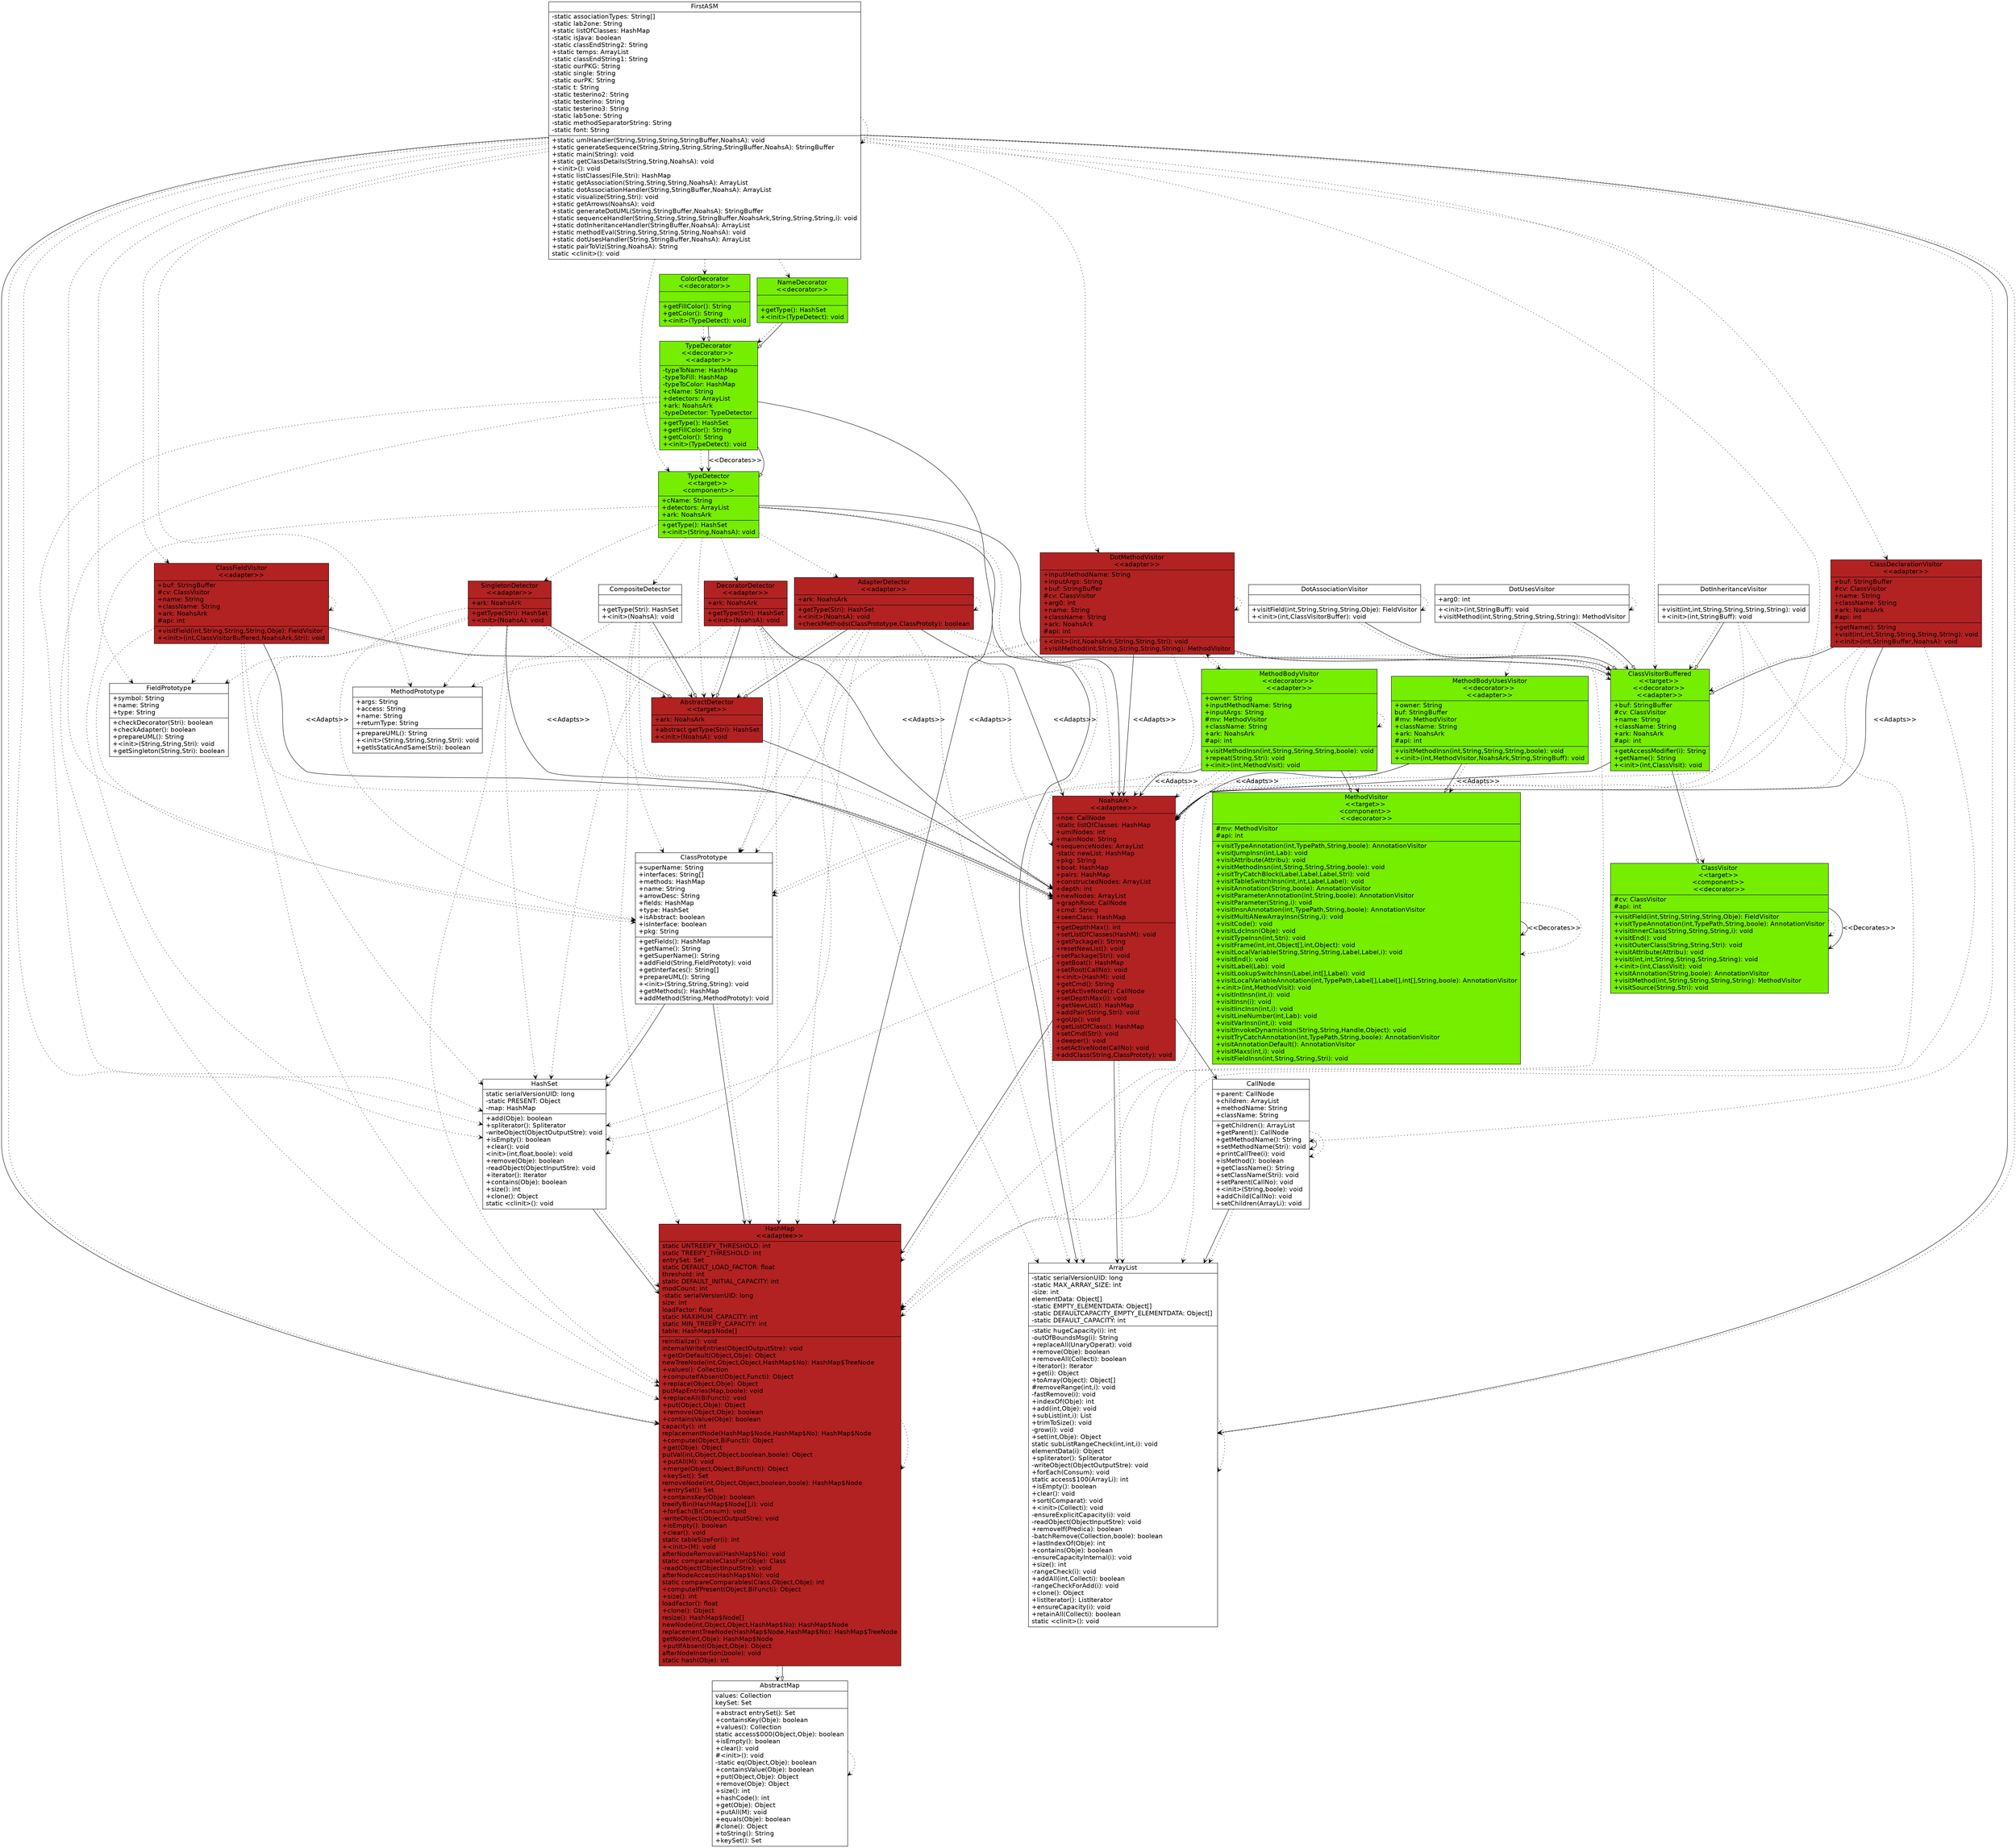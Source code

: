 digraph G{
	fontname = "Bitstream Vera Sans"
	fontsize = 16

node [
	fontname = "Bitstream Vera Sans"
	fontsize = 16

 shape = "record"
]
edge [
	fontname = "Bitstream Vera Sans"
	fontsize = 16
]
MethodPrototype [ 
center=true
    label="{MethodPrototype|+args: String \l+access: String \l+name: String \l+returnType: String \l | +prepareUML(): String\l+\<init\>(String,String,String,Stri): void\l+getIsStaticAndSame(Stri): boolean\l}"color = black
style = filled 
 fillcolor = white
]
HashMap [ 
center=true
    label="{HashMap\n\<\<adaptee\>\>|static UNTREEIFY_THRESHOLD: int \lstatic TREEIFY_THRESHOLD: int \lentrySet: Set \lstatic DEFAULT_LOAD_FACTOR: float \lthreshold: int \lstatic DEFAULT_INITIAL_CAPACITY: int \lmodCount: int \l-static serialVersionUID: long \lsize: int \lloadFactor: float \lstatic MAXIMUM_CAPACITY: int \lstatic MIN_TREEIFY_CAPACITY: int \ltable: HashMap$Node[] \l | reinitialize(): void\linternalWriteEntries(ObjectOutputStre): void\l+getOrDefault(Object,Obje): Object\lnewTreeNode(int,Object,Object,HashMap$No): HashMap$TreeNode\l+values(): Collection\l+computeIfAbsent(Object,Functi): Object\l+replace(Object,Obje): Object\lputMapEntries(Map,boole): void\l+replaceAll(BiFuncti): void\l+put(Object,Obje): Object\l+remove(Object,Obje): boolean\l+containsValue(Obje): boolean\lcapacity(): int\lreplacementNode(HashMap$Node,HashMap$No): HashMap$Node\l+compute(Object,BiFuncti): Object\l+get(Obje): Object\lputVal(int,Object,Object,boolean,boole): Object\l+putAll(M): void\l+merge(Object,Object,BiFuncti): Object\l+keySet(): Set\lremoveNode(int,Object,Object,boolean,boole): HashMap$Node\l+entrySet(): Set\l+containsKey(Obje): boolean\ltreeifyBin(HashMap$Node[],i): void\l+forEach(BiConsum): void\l-writeObject(ObjectOutputStre): void\l+isEmpty(): boolean\l+clear(): void\lstatic tableSizeFor(i): int\l+\<init\>(M): void\lafterNodeRemoval(HashMap$No): void\lstatic comparableClassFor(Obje): Class\l-readObject(ObjectInputStre): void\lafterNodeAccess(HashMap$No): void\lstatic compareComparables(Class,Object,Obje): int\l+computeIfPresent(Object,BiFuncti): Object\l+size(): int\lloadFactor(): float\l+clone(): Object\lresize(): HashMap$Node[]\lnewNode(int,Object,Object,HashMap$No): HashMap$Node\lreplacementTreeNode(HashMap$Node,HashMap$No): HashMap$TreeNode\lgetNode(int,Obje): HashMap$Node\l+putIfAbsent(Object,Obje): Object\lafterNodeInsertion(boole): void\lstatic hash(Obje): int\l}"color = black
style = filled 
 fillcolor = firebrick
]
ArrayList [ 
center=true
    label="{ArrayList|-static serialVersionUID: long \l-static MAX_ARRAY_SIZE: int \l-size: int \lelementData: Object[] \l-static EMPTY_ELEMENTDATA: Object[] \l-static DEFAULTCAPACITY_EMPTY_ELEMENTDATA: Object[] \l-static DEFAULT_CAPACITY: int \l | -static hugeCapacity(i): int\l-outOfBoundsMsg(i): String\l+replaceAll(UnaryOperat): void\l+remove(Obje): boolean\l+removeAll(Collecti): boolean\l+iterator(): Iterator\l+get(i): Object\l+toArray(Object): Object[]\l#removeRange(int,i): void\l-fastRemove(i): void\l+indexOf(Obje): int\l+add(int,Obje): void\l+subList(int,i): List\l+trimToSize(): void\l-grow(i): void\l+set(int,Obje): Object\lstatic subListRangeCheck(int,int,i): void\lelementData(i): Object\l+spliterator(): Spliterator\l-writeObject(ObjectOutputStre): void\l+forEach(Consum): void\lstatic access$100(ArrayLi): int\l+isEmpty(): boolean\l+clear(): void\l+sort(Comparat): void\l+\<init\>(Collecti): void\l-ensureExplicitCapacity(i): void\l-readObject(ObjectInputStre): void\l+removeIf(Predica): boolean\l-batchRemove(Collection,boole): boolean\l+lastIndexOf(Obje): int\l+contains(Obje): boolean\l-ensureCapacityInternal(i): void\l+size(): int\l-rangeCheck(i): void\l+addAll(int,Collecti): boolean\l-rangeCheckForAdd(i): void\l+clone(): Object\l+listIterator(): ListIterator\l+ensureCapacity(i): void\l+retainAll(Collecti): boolean\lstatic \<clinit\>(): void\l}"color = black
style = filled 
 fillcolor = white
]
MethodBodyUsesVisitor [ 
center=true
    label="{MethodBodyUsesVisitor\n\<\<decorator\>\> \n\<\<adapter\>\>|+owner: String \lbuf: StringBuffer \l#mv: MethodVisitor \l+className: String \l+ark: NoahsArk \l#api: int \l | +visitMethodInsn(int,String,String,String,boole): void\l+\<init\>(int,MethodVisitor,NoahsArk,String,StringBuff): void\l}"color = black
style = filled 
 fillcolor = chartreuse2
]
MethodBodyVisitor [ 
center=true
    label="{MethodBodyVisitor\n\<\<decorator\>\> \n\<\<adapter\>\>|+owner: String \l+inputMethodName: String \l+inputArgs: String \l#mv: MethodVisitor \l+className: String \l+ark: NoahsArk \l#api: int \l | +visitMethodInsn(int,String,String,String,boole): void\l+repeat(String,Stri): void\l+\<init\>(int,MethodVisit): void\l}"color = black
style = filled 
 fillcolor = chartreuse2
]
NoahsArk [ 
center=true
    label="{NoahsArk\n\<\<adaptee\>\>|+noe: CallNode \l-static listOfClasses: HashMap \l+umlNodes: int \l+mainNode: String \l+sequenceNodes: ArrayList \l-static newList: HashMap \l+pkg: String \l+boat: HashMap \l+pairs: HashMap \l+constructedNodes: ArrayList \l+depth: int \l+newNodes: ArrayList \l+graphRoot: CallNode \l+cmd: String \l+seenClass: HashMap \l | +getDepthMax(): int\l+setListOfClasses(HashM): void\l+getPackage(): String\l+resetNewList(): void\l+setPackage(Stri): void\l+getBoat(): HashMap\l+setRoot(CallNo): void\l+\<init\>(HashM): void\l+getCmd(): String\l+getActiveNode(): CallNode\l+setDepthMax(i): void\l+getNewList(): HashMap\l+addPair(String,Stri): void\l+goUp(): void\l+getListOfClass(): HashMap\l+setCmd(Stri): void\l+deeper(): void\l+setActiveNode(CallNo): void\l+addClass(String,ClassPrototy): void\l}"color = black
style = filled 
 fillcolor = firebrick
]
ClassVisitor [ 
center=true
    label="{ClassVisitor\n\<\<target\>\> \n\<\component\>\> \n\<\<decorator\>\>|#cv: ClassVisitor \l#api: int \l | +visitField(int,String,String,String,Obje): FieldVisitor\l+visitTypeAnnotation(int,TypePath,String,boole): AnnotationVisitor\l+visitInnerClass(String,String,String,i): void\l+visitEnd(): void\l+visitOuterClass(String,String,Stri): void\l+visitAttribute(Attribu): void\l+visit(int,int,String,String,String,String): void\l+\<init\>(int,ClassVisit): void\l+visitAnnotation(String,boole): AnnotationVisitor\l+visitMethod(int,String,String,String,String): MethodVisitor\l+visitSource(String,Stri): void\l}"color = black
style = filled 
 fillcolor = chartreuse2
]
ClassDeclarationVisitor [ 
center=true
    label="{ClassDeclarationVisitor\n\<\<adapter\>\>|+buf: StringBuffer \l#cv: ClassVisitor \l+name: String \l+className: String \l+ark: NoahsArk \l#api: int \l | +getName(): String\l+visit(int,int,String,String,String,String): void\l+\<init\>(int,StringBuffer,NoahsA): void\l}"color = black
style = filled 
 fillcolor = firebrick
]
FieldPrototype [ 
center=true
    label="{FieldPrototype|+symbol: String \l+name: String \l+type: String \l | +checkDecorator(Stri): boolean\l+checkAdapter(): boolean\l+prepareUML(): String\l+\<init\>(String,String,Stri): void\l+getSingleton(String,Stri): boolean\l}"color = black
style = filled 
 fillcolor = white
]
DotUsesVisitor [ 
center=true
    label="{DotUsesVisitor|+arg0: int \l | +\<init\>(int,StringBuff): void\l+visitMethod(int,String,String,String,String): MethodVisitor\l}"color = black
style = filled 
 fillcolor = white
]
MethodVisitor [ 
center=true
    label="{MethodVisitor\n\<\<target\>\> \n\<\component\>\> \n\<\<decorator\>\>|#mv: MethodVisitor \l#api: int \l | +visitTypeAnnotation(int,TypePath,String,boole): AnnotationVisitor\l+visitJumpInsn(int,Lab): void\l+visitAttribute(Attribu): void\l+visitMethodInsn(int,String,String,String,boole): void\l+visitTryCatchBlock(Label,Label,Label,Stri): void\l+visitTableSwitchInsn(int,int,Label,Label): void\l+visitAnnotation(String,boole): AnnotationVisitor\l+visitParameterAnnotation(int,String,boole): AnnotationVisitor\l+visitParameter(String,i): void\l+visitInsnAnnotation(int,TypePath,String,boole): AnnotationVisitor\l+visitMultiANewArrayInsn(String,i): void\l+visitCode(): void\l+visitLdcInsn(Obje): void\l+visitTypeInsn(int,Stri): void\l+visitFrame(int,int,Object[],int,Object): void\l+visitLocalVariable(String,String,String,Label,Label,i): void\l+visitEnd(): void\l+visitLabel(Lab): void\l+visitLookupSwitchInsn(Label,int[],Label): void\l+visitLocalVariableAnnotation(int,TypePath,Label[],Label[],int[],String,boole): AnnotationVisitor\l+\<init\>(int,MethodVisit): void\l+visitIntInsn(int,i): void\l+visitInsn(i): void\l+visitIincInsn(int,i): void\l+visitLineNumber(int,Lab): void\l+visitVarInsn(int,i): void\l+visitInvokeDynamicInsn(String,String,Handle,Object): void\l+visitTryCatchAnnotation(int,TypePath,String,boole): AnnotationVisitor\l+visitAnnotationDefault(): AnnotationVisitor\l+visitMaxs(int,i): void\l+visitFieldInsn(int,String,String,Stri): void\l}"color = black
style = filled 
 fillcolor = chartreuse2
]
NameDecorator [ 
center=true
    label="{NameDecorator\n\<\<decorator\>\>| | +getType(): HashSet\l+\<init\>(TypeDetect): void\l}"color = black
style = filled 
 fillcolor = chartreuse2
]
AbstractMap [ 
center=true
    label="{AbstractMap|values: Collection \lkeySet: Set \l | +abstract entrySet(): Set\l+containsKey(Obje): boolean\l+values(): Collection\lstatic access$000(Object,Obje): boolean\l+isEmpty(): boolean\l+clear(): void\l#\<init\>(): void\l-static eq(Object,Obje): boolean\l+containsValue(Obje): boolean\l+put(Object,Obje): Object\l+remove(Obje): Object\l+size(): int\l+hashCode(): int\l+get(Obje): Object\l+putAll(M): void\l+equals(Obje): boolean\l#clone(): Object\l+toString(): String\l+keySet(): Set\l}"color = black
style = filled 
 fillcolor = white
]
ClassFieldVisitor [ 
center=true
    label="{ClassFieldVisitor\n\<\<adapter\>\>|+buf: StringBuffer \l#cv: ClassVisitor \l+name: String \l+className: String \l+ark: NoahsArk \l#api: int \l | +visitField(int,String,String,String,Obje): FieldVisitor\l+\<init\>(int,ClassVisitorBuffered,NoahsArk,Stri): void\l}"color = black
style = filled 
 fillcolor = firebrick
]
FirstASM [ 
center=true
    label="{FirstASM|-static associationTypes: String[] \l-static lab2one: String \l+static listOfClasses: HashMap \l-static isJava: boolean \l-static classEndString2: String \l+static temps: ArrayList \l-static classEndString1: String \l-static ourPKG: String \l-static single: String \l-static ourPK: String \l-static t: String \l-static testerino2: String \l-static testerino: String \l-static testerino3: String \l-static lab5one: String \l-static methodSeparatorString: String \l-static font: String \l | +static umlHandler(String,String,String,StringBuffer,NoahsA): void\l+static generateSequence(String,String,String,String,StringBuffer,NoahsA): StringBuffer\l+static main(String): void\l+static getClassDetails(String,String,NoahsA): void\l+\<init\>(): void\l+static listClasses(File,Stri): HashMap\l+static getAssociation(String,String,String,NoahsA): ArrayList\l+static dotAssociationHandler(String,StringBuffer,NoahsA): ArrayList\l+static visualize(String,Stri): void\l+static getArrows(NoahsA): void\l+static generateDotUML(String,StringBuffer,NoahsA): StringBuffer\l+static sequenceHandler(String,String,String,StringBuffer,NoahsArk,String,String,String,i): void\l+static dotInheritanceHandler(StringBuffer,NoahsA): ArrayList\l+static methodEval(String,String,String,String,NoahsA): void\l+static dotUsesHandler(String,StringBuffer,NoahsA): ArrayList\l+static pairToViz(String,NoahsA): String\lstatic \<clinit\>(): void\l}"color = black
style = filled 
 fillcolor = white
]
TypeDetector [ 
center=true
    label="{TypeDetector\n\<\<target\>\> \n\<\component\>\>|+cName: String \l+detectors: ArrayList \l+ark: NoahsArk \l | +getType(): HashSet\l+\<init\>(String,NoahsA): void\l}"color = black
style = filled 
 fillcolor = chartreuse2
]
HashSet [ 
center=true
    label="{HashSet|static serialVersionUID: long \l-static PRESENT: Object \l-map: HashMap \l | +add(Obje): boolean\l+spliterator(): Spliterator\l-writeObject(ObjectOutputStre): void\l+isEmpty(): boolean\l+clear(): void\l\<init\>(int,float,boole): void\l+remove(Obje): boolean\l-readObject(ObjectInputStre): void\l+iterator(): Iterator\l+contains(Obje): boolean\l+size(): int\l+clone(): Object\lstatic \<clinit\>(): void\l}"color = black
style = filled 
 fillcolor = white
]
DecoratorDetector [ 
center=true
    label="{DecoratorDetector\n\<\<adapter\>\>|+ark: NoahsArk \l | +getType(Stri): HashSet\l+\<init\>(NoahsA): void\l}"color = black
style = filled 
 fillcolor = firebrick
]
AbstractDetector [ 
center=true
    label="{AbstractDetector\n\<\<target\>\>|+ark: NoahsArk \l | +abstract getType(Stri): HashSet\l+\<init\>(NoahsA): void\l}"color = black
style = filled 
 fillcolor = firebrick
]
CompositeDetector [ 
center=true
    label="{CompositeDetector| | +getType(Stri): HashSet\l+\<init\>(NoahsA): void\l}"color = black
style = filled 
 fillcolor = white
]
ClassVisitorBuffered [ 
center=true
    label="{ClassVisitorBuffered\n\<\<target\>\> \n\<\<decorator\>\> \n\<\<adapter\>\>|+buf: StringBuffer \l#cv: ClassVisitor \l+name: String \l+className: String \l+ark: NoahsArk \l#api: int \l | +getAccessModifier(i): String\l+getName(): String\l+\<init\>(int,ClassVisit): void\l}"color = black
style = filled 
 fillcolor = chartreuse2
]
DotMethodVisitor [ 
center=true
    label="{DotMethodVisitor\n\<\<adapter\>\>|+inputMethodName: String \l+inputArgs: String \l+buf: StringBuffer \l#cv: ClassVisitor \l+arg0: int \l+name: String \l+className: String \l+ark: NoahsArk \l#api: int \l | +\<init\>(int,NoahsArk,String,String,Stri): void\l+visitMethod(int,String,String,String,String): MethodVisitor\l}"color = black
style = filled 
 fillcolor = firebrick
]
TypeDecorator [ 
center=true
    label="{TypeDecorator\n\<\<decorator\>\> \n\<\<adapter\>\>|-typeToName: HashMap \l-typeToFill: HashMap \l-typeToColor: HashMap \l+cName: String \l+detectors: ArrayList \l+ark: NoahsArk \l-typeDetector: TypeDetector \l | +getType(): HashSet\l+getFillColor(): String\l+getColor(): String\l+\<init\>(TypeDetect): void\l}"color = black
style = filled 
 fillcolor = chartreuse2
]
SingletonDetector [ 
center=true
    label="{SingletonDetector\n\<\<adapter\>\>|+ark: NoahsArk \l | +getType(Stri): HashSet\l+\<init\>(NoahsA): void\l}"color = black
style = filled 
 fillcolor = firebrick
]
CallNode [ 
center=true
    label="{CallNode|+parent: CallNode \l+children: ArrayList \l+methodName: String \l+className: String \l | +getChildren(): ArrayList\l+getParent(): CallNode\l+getMethodName(): String\l+setMethodName(Stri): void\l+printCallTree(i): void\l+isMethod(): boolean\l+getClassName(): String\l+setClassName(Stri): void\l+setParent(CallNo): void\l+\<init\>(String,boole): void\l+addChild(CallNo): void\l+setChildren(ArrayLi): void\l}"color = black
style = filled 
 fillcolor = white
]
ColorDecorator [ 
center=true
    label="{ColorDecorator\n\<\<decorator\>\>| | +getFillColor(): String\l+getColor(): String\l+\<init\>(TypeDetect): void\l}"color = black
style = filled 
 fillcolor = chartreuse2
]
AdapterDetector [ 
center=true
    label="{AdapterDetector\n\<\<adapter\>\>|+ark: NoahsArk \l | +getType(Stri): HashSet\l+\<init\>(NoahsA): void\l+checkMethods(ClassPrototype,ClassPrototy): boolean\l}"color = black
style = filled 
 fillcolor = firebrick
]
ClassPrototype [ 
center=true
    label="{ClassPrototype|+superName: String \l+interfaces: String[] \l+methods: HashMap \l+name: String \l+arrowDesc: String \l+fields: HashMap \l+type: HashSet \l+isAbstract: boolean \l+isInterface: boolean \l+pkg: String \l | +getFields(): HashMap\l+getName(): String\l+getSuperName(): String\l+addField(String,FieldPrototy): void\l+getInterfaces(): String[]\l+prepareUML(): String\l+\<init\>(String,String,String): void\l+getMethods(): HashMap\l+addMethod(String,MethodPrototy): void\l}"color = black
style = filled 
 fillcolor = white
]
DotInheritanceVisitor [ 
center=true
    label="{DotInheritanceVisitor| | +visit(int,int,String,String,String,String): void\l+\<init\>(int,StringBuff): void\l}"color = black
style = filled 
 fillcolor = white
]
DotAssociationVisitor [ 
center=true
    label="{DotAssociationVisitor| | +visitField(int,String,String,String,Obje): FieldVisitor\l+\<init\>(int,ClassVisitorBuffer): void\l}"color = black
style = filled 
 fillcolor = white
]
HashMap -> AbstractMap[arrowhead = vee, style = dotted]
HashMap -> AbstractMap [arrowhead = onormal]
HashMap -> HashMap[arrowhead = vee, style = dotted]
ArrayList -> ArrayList[arrowhead = vee, style = dotted]
MethodBodyUsesVisitor -> NoahsArk [arrowhead = vee,label="\<\<Adapts\>\>"]
MethodBodyUsesVisitor -> MethodVisitor [arrowhead = onormal]
MethodBodyUsesVisitor -> NoahsArk[arrowhead = vee, style = dotted]
MethodBodyUsesVisitor -> MethodVisitor[arrowhead = vee, style = dotted]
MethodBodyVisitor -> ClassPrototype[arrowhead = vee, style = dotted]
MethodBodyVisitor -> NoahsArk [arrowhead = vee,label="\<\<Adapts\>\>"]
MethodBodyVisitor -> MethodVisitor [arrowhead = onormal]
MethodBodyVisitor -> DotMethodVisitor[arrowhead = vee, style = dotted]
MethodBodyVisitor -> MethodBodyVisitor[arrowhead = vee, style = dotted]
MethodBodyVisitor -> NoahsArk[arrowhead = vee, style = dotted]
MethodBodyVisitor -> ArrayList[arrowhead = vee, style = dotted]
MethodBodyVisitor -> MethodVisitor[arrowhead = vee, style = dotted]
MethodBodyVisitor -> HashMap[arrowhead = vee, style = dotted]
NoahsArk -> ArrayList[arrowhead = vee]
NoahsArk -> HashSet[arrowhead = vee, style = dotted]
NoahsArk -> CallNode[arrowhead = vee]
NoahsArk -> HashMap[arrowhead = vee]
NoahsArk -> ArrayList[arrowhead = vee, style = dotted]
NoahsArk -> HashMap[arrowhead = vee, style = dotted]
ClassVisitor -> ClassVisitor[arrowhead = vee, style = dotted]
ClassVisitor -> ClassVisitor [arrowhead = vee,label="\<\<Decorates\>\>"]
ClassDeclarationVisitor -> ClassPrototype[arrowhead = vee, style = dotted]
ClassDeclarationVisitor -> NoahsArk [arrowhead = vee,label="\<\<Adapts\>\>"]
ClassDeclarationVisitor -> ClassVisitorBuffered[arrowhead = vee, style = dotted]
ClassDeclarationVisitor -> ClassVisitorBuffered [arrowhead = onormal]
ClassDeclarationVisitor -> NoahsArk[arrowhead = vee, style = dotted]
ClassDeclarationVisitor -> HashMap[arrowhead = vee, style = dotted]
DotUsesVisitor -> MethodBodyUsesVisitor[arrowhead = vee, style = dotted]
DotUsesVisitor -> ClassVisitorBuffered[arrowhead = vee, style = dotted]
DotUsesVisitor -> DotUsesVisitor[arrowhead = vee, style = dotted]
DotUsesVisitor -> ClassVisitorBuffered [arrowhead = onormal]
MethodVisitor -> MethodVisitor [arrowhead = vee,label="\<\<Decorates\>\>"]
MethodVisitor -> MethodVisitor[arrowhead = vee, style = dotted]
NameDecorator -> TypeDecorator[arrowhead = vee, style = dotted]
NameDecorator -> TypeDecorator [arrowhead = onormal]
AbstractMap -> AbstractMap[arrowhead = vee, style = dotted]
ClassFieldVisitor -> ClassPrototype[arrowhead = vee, style = dotted]
ClassFieldVisitor -> NoahsArk [arrowhead = vee,label="\<\<Adapts\>\>"]
ClassFieldVisitor -> ClassFieldVisitor[arrowhead = vee, style = dotted]
ClassFieldVisitor -> ClassVisitorBuffered[arrowhead = vee, style = dotted]
ClassFieldVisitor -> ClassVisitorBuffered [arrowhead = onormal]
ClassFieldVisitor -> NoahsArk[arrowhead = vee, style = dotted]
ClassFieldVisitor -> FieldPrototype[arrowhead = vee, style = dotted]
ClassFieldVisitor -> HashMap[arrowhead = vee, style = dotted]
FirstASM -> FirstASM[arrowhead = vee, style = dotted]
FirstASM -> TypeDetector[arrowhead = vee, style = dotted]
FirstASM -> ArrayList[arrowhead = vee]
FirstASM -> ClassFieldVisitor[arrowhead = vee, style = dotted]
FirstASM -> ClassVisitorBuffered[arrowhead = vee, style = dotted]
FirstASM -> HashSet[arrowhead = vee, style = dotted]
FirstASM -> CallNode[arrowhead = vee, style = dotted]
FirstASM -> MethodPrototype[arrowhead = vee, style = dotted]
FirstASM -> NoahsArk[arrowhead = vee, style = dotted]
FirstASM -> ColorDecorator[arrowhead = vee, style = dotted]
FirstASM -> FieldPrototype[arrowhead = vee, style = dotted]
FirstASM -> ClassPrototype[arrowhead = vee, style = dotted]
FirstASM -> DotMethodVisitor[arrowhead = vee, style = dotted]
FirstASM -> HashMap[arrowhead = vee]
FirstASM -> ArrayList[arrowhead = vee, style = dotted]
FirstASM -> ClassDeclarationVisitor[arrowhead = vee, style = dotted]
FirstASM -> NameDecorator[arrowhead = vee, style = dotted]
FirstASM -> HashMap[arrowhead = vee, style = dotted]
TypeDetector -> NoahsArk[arrowhead = vee]
TypeDetector -> ArrayList[arrowhead = vee]
TypeDetector -> SingletonDetector[arrowhead = vee, style = dotted]
TypeDetector -> AdapterDetector[arrowhead = vee, style = dotted]
TypeDetector -> HashSet[arrowhead = vee, style = dotted]
TypeDetector -> AbstractDetector[arrowhead = vee, style = dotted]
TypeDetector -> CompositeDetector[arrowhead = vee, style = dotted]
TypeDetector -> DecoratorDetector[arrowhead = vee, style = dotted]
TypeDetector -> ArrayList[arrowhead = vee, style = dotted]
HashSet -> HashSet[arrowhead = vee, style = dotted]
HashSet -> HashMap[arrowhead = vee]
HashSet -> HashMap[arrowhead = vee, style = dotted]
DecoratorDetector -> ClassPrototype[arrowhead = vee, style = dotted]
DecoratorDetector -> NoahsArk [arrowhead = vee,label="\<\<Adapts\>\>"]
DecoratorDetector -> HashSet[arrowhead = vee, style = dotted]
DecoratorDetector -> AbstractDetector[arrowhead = vee, style = dotted]
DecoratorDetector -> AbstractDetector [arrowhead = onormal]
DecoratorDetector -> NoahsArk[arrowhead = vee, style = dotted]
DecoratorDetector -> ArrayList[arrowhead = vee, style = dotted]
DecoratorDetector -> HashMap[arrowhead = vee, style = dotted]
CompositeDetector -> ClassPrototype[arrowhead = vee, style = dotted]
CompositeDetector -> HashSet[arrowhead = vee, style = dotted]
CompositeDetector -> AbstractDetector[arrowhead = vee, style = dotted]
CompositeDetector -> AbstractDetector [arrowhead = onormal]
CompositeDetector -> NoahsArk[arrowhead = vee, style = dotted]
CompositeDetector -> HashMap[arrowhead = vee, style = dotted]
AbstractDetector -> NoahsArk[arrowhead = vee]
ClassVisitorBuffered -> NoahsArk [arrowhead = vee,label="\<\<Adapts\>\>"]
ClassVisitorBuffered -> ClassVisitor [arrowhead = onormal]
ClassVisitorBuffered -> ClassVisitor[arrowhead = vee, style = dotted]
DotMethodVisitor -> ClassPrototype[arrowhead = vee, style = dotted]
DotMethodVisitor -> NoahsArk [arrowhead = vee,label="\<\<Adapts\>\>"]
DotMethodVisitor -> ClassVisitorBuffered[arrowhead = vee, style = dotted]
DotMethodVisitor -> DotMethodVisitor[arrowhead = vee, style = dotted]
DotMethodVisitor -> MethodPrototype[arrowhead = vee, style = dotted]
DotMethodVisitor -> MethodBodyVisitor[arrowhead = vee, style = dotted]
DotMethodVisitor -> ClassVisitorBuffered [arrowhead = onormal]
DotMethodVisitor -> NoahsArk[arrowhead = vee, style = dotted]
DotMethodVisitor -> HashMap[arrowhead = vee, style = dotted]
TypeDecorator -> TypeDetector[arrowhead = vee, style = dotted]
TypeDecorator -> TypeDetector [arrowhead = vee,label="\<\<Decorates\>\>"]
TypeDecorator -> HashSet[arrowhead = vee, style = dotted]
TypeDecorator -> TypeDetector [arrowhead = onormal]
TypeDecorator -> HashMap [arrowhead = vee,label="\<\<Adapts\>\>"]
TypeDecorator -> HashMap[arrowhead = vee, style = dotted]
SingletonDetector -> ClassPrototype[arrowhead = vee, style = dotted]
SingletonDetector -> NoahsArk [arrowhead = vee,label="\<\<Adapts\>\>"]
SingletonDetector -> HashSet[arrowhead = vee, style = dotted]
SingletonDetector -> AbstractDetector[arrowhead = vee, style = dotted]
SingletonDetector -> AbstractDetector [arrowhead = onormal]
SingletonDetector -> MethodPrototype[arrowhead = vee, style = dotted]
SingletonDetector -> NoahsArk[arrowhead = vee, style = dotted]
SingletonDetector -> FieldPrototype[arrowhead = vee, style = dotted]
SingletonDetector -> HashMap[arrowhead = vee, style = dotted]
CallNode -> ArrayList[arrowhead = vee]
CallNode -> CallNode[arrowhead = vee]
CallNode -> CallNode[arrowhead = vee, style = dotted]
CallNode -> ArrayList[arrowhead = vee, style = dotted]
ColorDecorator -> TypeDecorator[arrowhead = vee, style = dotted]
ColorDecorator -> TypeDecorator [arrowhead = onormal]
AdapterDetector -> ClassPrototype[arrowhead = vee, style = dotted]
AdapterDetector -> NoahsArk [arrowhead = vee,label="\<\<Adapts\>\>"]
AdapterDetector -> AdapterDetector[arrowhead = vee, style = dotted]
AdapterDetector -> HashSet[arrowhead = vee, style = dotted]
AdapterDetector -> AbstractDetector[arrowhead = vee, style = dotted]
AdapterDetector -> AbstractDetector [arrowhead = onormal]
AdapterDetector -> NoahsArk[arrowhead = vee, style = dotted]
AdapterDetector -> ArrayList[arrowhead = vee, style = dotted]
AdapterDetector -> HashMap[arrowhead = vee, style = dotted]
ClassPrototype -> HashSet[arrowhead = vee, style = dotted]
ClassPrototype -> HashSet[arrowhead = vee]
ClassPrototype -> HashMap[arrowhead = vee]
ClassPrototype -> HashMap[arrowhead = vee, style = dotted]
DotInheritanceVisitor -> ClassVisitorBuffered[arrowhead = vee, style = dotted]
DotInheritanceVisitor -> ClassVisitorBuffered [arrowhead = onormal]
DotInheritanceVisitor -> NoahsArk[arrowhead = vee, style = dotted]
DotInheritanceVisitor -> HashMap[arrowhead = vee, style = dotted]
DotAssociationVisitor -> ClassVisitorBuffered[arrowhead = vee, style = dotted]
DotAssociationVisitor -> DotAssociationVisitor[arrowhead = vee, style = dotted]
DotAssociationVisitor -> ClassVisitorBuffered [arrowhead = onormal]


}